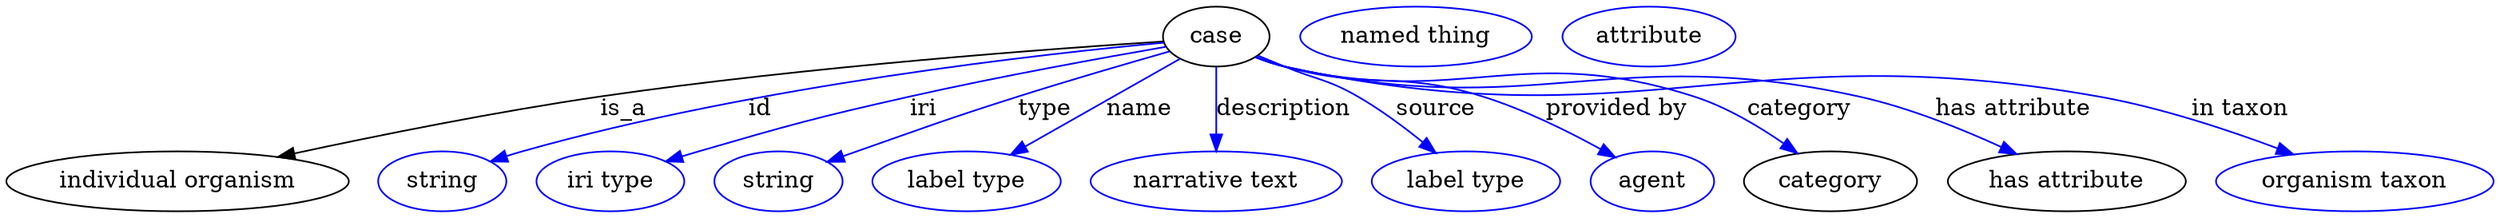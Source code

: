digraph {
	graph [bb="0,0,1492.9,123"];
	node [label="\N"];
	case	 [height=0.5,
		label=case,
		pos="726.69,105",
		width=0.88464];
	"individual organism"	 [height=0.5,
		pos="102.69,18",
		width=2.8525];
	case -> "individual organism"	 [label=is_a,
		lp="370.69,61.5",
		pos="e,165.01,32.346 694.88,102.99 630.7,98.707 481.17,87.505 356.69,69 294.96,59.824 225.53,45.613 174.88,34.521"];
	id	 [color=blue,
		height=0.5,
		label=string,
		pos="261.69,18",
		width=1.0652];
	case -> id	 [color=blue,
		label=id,
		lp="452.69,61.5",
		pos="e,290.91,29.738 694.99,102.39 624.51,96.02 450.01,77.099 309.69,36 306.71,35.128 303.65,34.159 300.59,33.136",
		style=solid];
	iri	 [color=blue,
		height=0.5,
		label="iri type",
		pos="362.69,18",
		width=1.2277];
	case -> iri	 [color=blue,
		label=iri,
		lp="550.69,61.5",
		pos="e,396.57,29.672 695.96,99.599 659.33,93.019 596.32,81.256 542.69,69 486.26,56.103 472.18,52.495 416.69,36 413.32,34.998 409.84,33.927 \
406.36,32.825",
		style=solid];
	type	 [color=blue,
		height=0.5,
		label=string,
		pos="463.69,18",
		width=1.0652];
	case -> type	 [color=blue,
		label=type,
		lp="623.69,61.5",
		pos="e,493.21,29.501 698.23,96.688 674.07,89.56 638.52,78.903 607.69,69 564.34,55.072 553.52,51.479 510.69,36 508.12,35.071 505.48,34.101 \
502.82,33.113",
		style=solid];
	name	 [color=blue,
		height=0.5,
		label="label type",
		pos="576.69,18",
		width=1.5707];
	case -> name	 [color=blue,
		label=name,
		lp="680.69,61.5",
		pos="e,604.15,33.924 704.23,91.975 680.12,77.988 641.44,55.554 612.99,39.054",
		style=solid];
	description	 [color=blue,
		height=0.5,
		label="narrative text",
		pos="726.69,18",
		width=2.0943];
	case -> description	 [color=blue,
		label=description,
		lp="767.69,61.5",
		pos="e,726.69,36.003 726.69,86.974 726.69,75.192 726.69,59.561 726.69,46.158",
		style=solid];
	source	 [color=blue,
		height=0.5,
		label="label type",
		pos="876.69,18",
		width=1.5707];
	case -> source	 [color=blue,
		label=source,
		lp="860.19,61.5",
		pos="e,858.18,35.23 751.57,93.573 756.56,91.347 761.78,89.066 766.69,87 786.93,78.493 793.67,79.964 812.69,69 825.96,61.349 839.41,51.096 \
850.53,41.789",
		style=solid];
	"provided by"	 [color=blue,
		height=0.5,
		label=agent,
		pos="988.69,18",
		width=1.0291];
	case -> "provided by"	 [color=blue,
		label="provided by",
		lp="966.19,61.5",
		pos="e,965.78,32.417 750.82,92.857 755.96,90.637 761.43,88.54 766.69,87 819.29,71.607 836.48,85.67 888.69,69 912.62,61.359 937.81,48.482 \
956.92,37.579",
		style=solid];
	category	 [height=0.5,
		pos="1095.7,18",
		width=1.4443];
	case -> category	 [color=blue,
		label=category,
		lp="1076.7,61.5",
		pos="e,1074.9,34.699 750.31,92.74 755.58,90.47 761.23,88.383 766.69,87 872.96,60.096 908.36,102.65 1012.7,69 1031.9,62.794 1051.3,51.263 \
1066.5,40.734",
		style=solid];
	"has attribute"	 [height=0.5,
		pos="1236.7,18",
		width=1.9859];
	case -> "has attribute"	 [color=blue,
		label="has attribute",
		lp="1205.7,61.5",
		pos="e,1205.5,34.275 750.29,92.652 755.56,90.389 761.21,88.325 766.69,87 916.36,50.784 962.45,102.77 1112.7,69 1141.8,62.466 1172.8,49.715 \
1196.5,38.598",
		style=solid];
	"in taxon"	 [color=blue,
		height=0.5,
		label="organism taxon",
		pos="1409.7,18",
		width=2.3109];
	case -> "in taxon"	 [color=blue,
		label="in taxon",
		lp="1340.7,61.5",
		pos="e,1371.5,34.12 750.28,92.589 755.55,90.329 761.2,88.284 766.69,87 872.79,62.182 1149.5,88.425 1256.7,69 1292.8,62.452 1332.1,49.225 \
1361.8,37.882",
		style=solid];
	"named thing_category"	 [color=blue,
		height=0.5,
		label="named thing",
		pos="845.69,105",
		width=1.9318];
	"organismal entity_has attribute"	 [color=blue,
		height=0.5,
		label=attribute,
		pos="985.69,105",
		width=1.4443];
}
